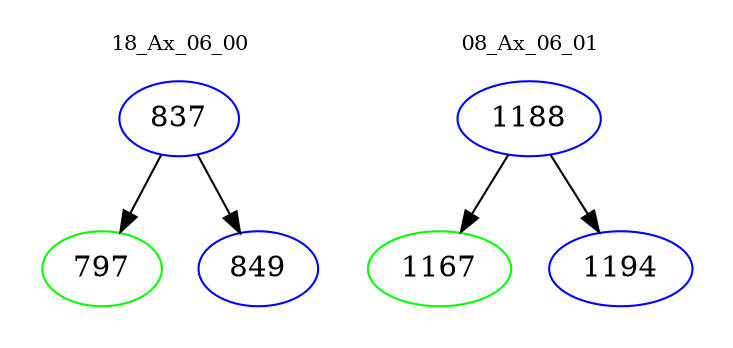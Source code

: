digraph{
subgraph cluster_0 {
color = white
label = "18_Ax_06_00";
fontsize=10;
T0_837 [label="837", color="blue"]
T0_837 -> T0_797 [color="black"]
T0_797 [label="797", color="green"]
T0_837 -> T0_849 [color="black"]
T0_849 [label="849", color="blue"]
}
subgraph cluster_1 {
color = white
label = "08_Ax_06_01";
fontsize=10;
T1_1188 [label="1188", color="blue"]
T1_1188 -> T1_1167 [color="black"]
T1_1167 [label="1167", color="green"]
T1_1188 -> T1_1194 [color="black"]
T1_1194 [label="1194", color="blue"]
}
}

